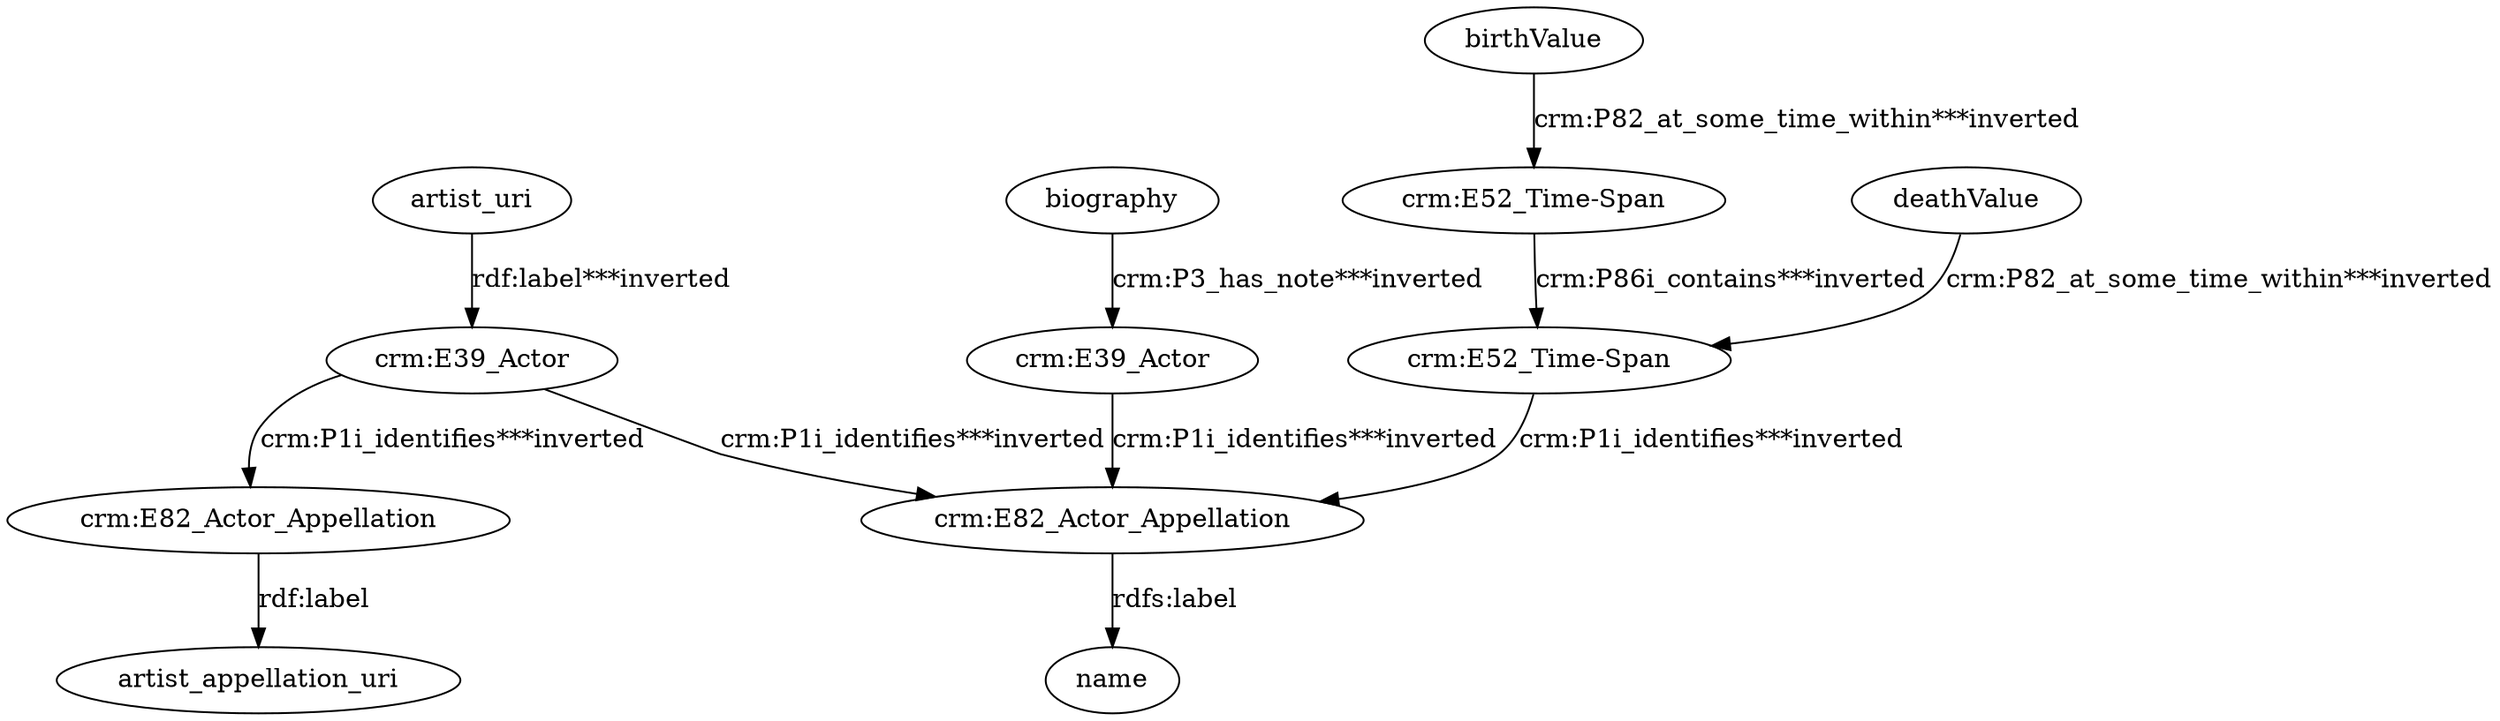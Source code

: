 digraph {
  artist_uri [type=attribute_name,label=artist_uri]
  "crm:E39_Actor2" [type=class_uri,label="crm:E39_Actor"]
  biography [type=attribute_name,label=biography]
  "crm:E39_Actor1" [type=class_uri,label="crm:E39_Actor"]
  birthValue [type=attribute_name,label=birthValue]
  "crm:E52_Time-Span1" [type=class_uri,label="crm:E52_Time-Span"]
  "crm:E82_Actor_Appellation2" [type=class_uri,label="crm:E82_Actor_Appellation"]
  "crm:E82_Actor_Appellation1" [type=class_uri,label="crm:E82_Actor_Appellation"]
  "crm:E52_Time-Span2" [type=class_uri,label="crm:E52_Time-Span"]
  artist_appellation_uri [type=attribute_name,label=artist_appellation_uri]
  name [type=attribute_name,label=name]
  deathValue [type=attribute_name,label=deathValue]
  artist_uri -> "crm:E39_Actor2" [type=st_property_uri,label="rdf:label***inverted"]
  biography -> "crm:E39_Actor1" [type=st_property_uri,label="crm:P3_has_note***inverted"]
  birthValue -> "crm:E52_Time-Span1" [type=st_property_uri,label="crm:P82_at_some_time_within***inverted"]
  "crm:E39_Actor1" -> "crm:E82_Actor_Appellation2" [type=inherited,label="crm:P1i_identifies***inverted"]
  "crm:E39_Actor2" -> "crm:E82_Actor_Appellation1" [type=inherited,label="crm:P1i_identifies***inverted"]
  "crm:E39_Actor2" -> "crm:E82_Actor_Appellation2" [type=inherited,label="crm:P1i_identifies***inverted"]
  "crm:E52_Time-Span1" -> "crm:E52_Time-Span2" [type=direct_property_uri,label="crm:P86i_contains***inverted"]
  "crm:E52_Time-Span2" -> "crm:E82_Actor_Appellation2" [type=inherited,label="crm:P1i_identifies***inverted"]
  "crm:E82_Actor_Appellation1" -> artist_appellation_uri [label="rdf:label",type=st_property_uri]
  "crm:E82_Actor_Appellation2" -> name [label="rdfs:label",type=st_property_uri]
  deathValue -> "crm:E52_Time-Span2" [type=st_property_uri,label="crm:P82_at_some_time_within***inverted"]
}
